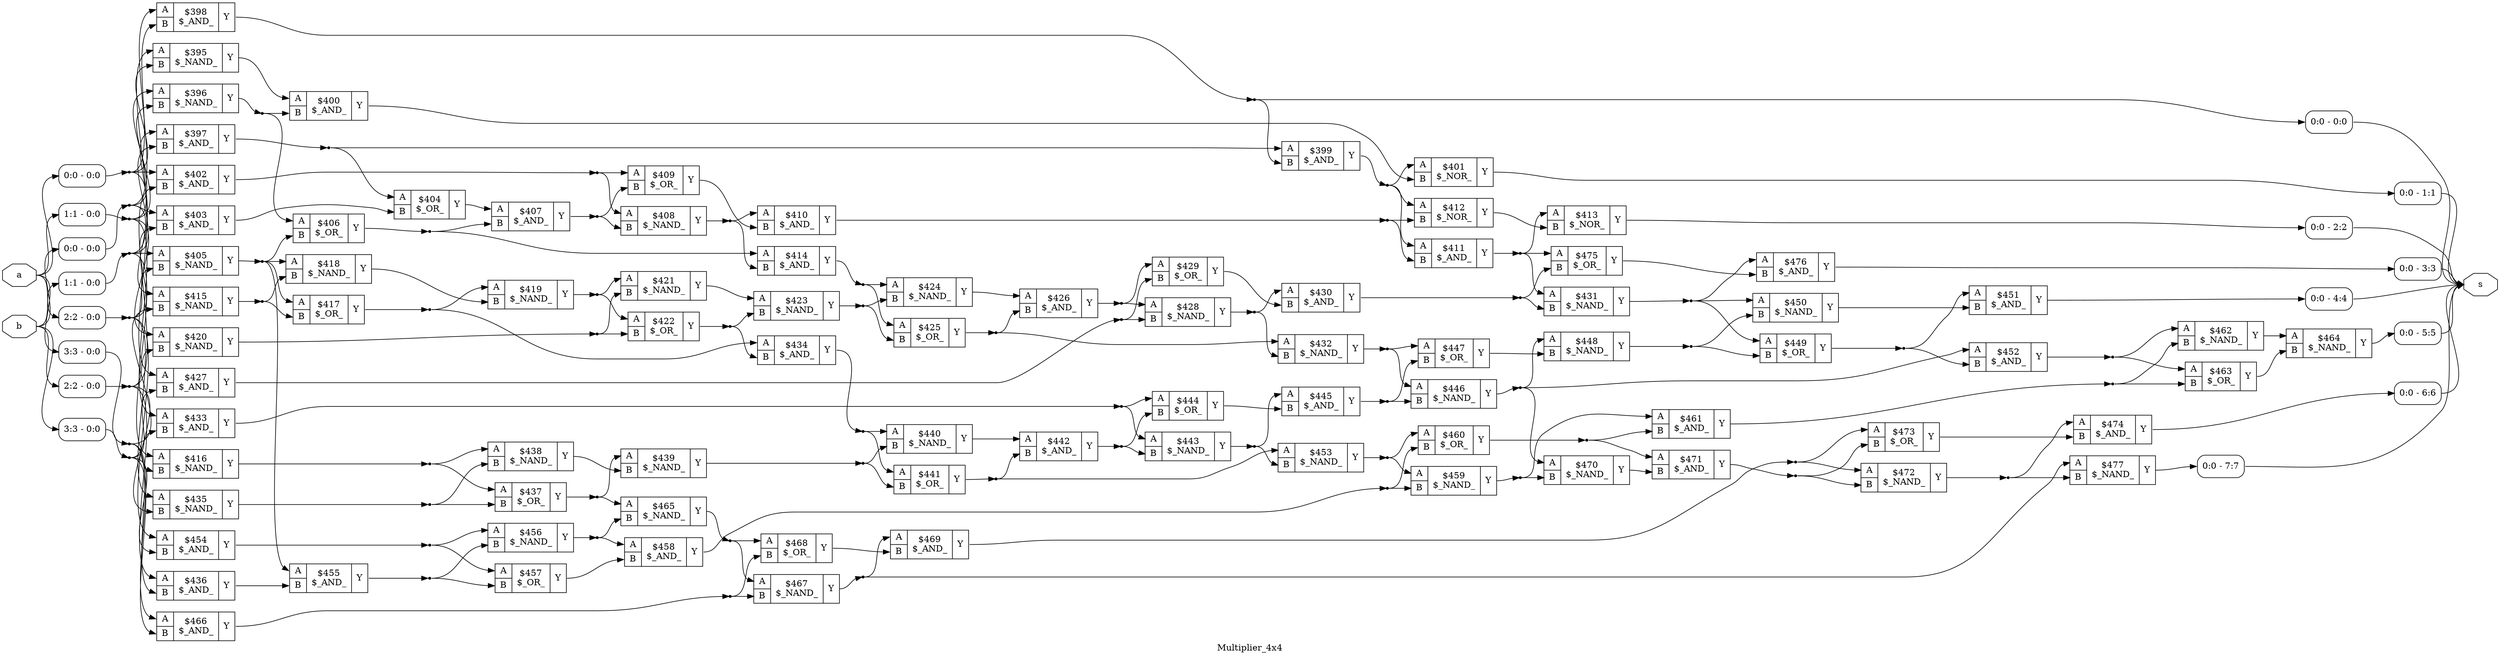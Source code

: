 digraph "Multiplier_4x4" {
label="Multiplier_4x4";
rankdir="LR";
remincross=true;
n152 [ shape=octagon, label="a", color="black", fontcolor="black"];
n153 [ shape=octagon, label="b", color="black", fontcolor="black"];
n154 [ shape=octagon, label="s", color="black", fontcolor="black"];
c158 [ shape=record, label="{{<p155> A|<p156> B}|$395\n$_NAND_|{<p157> Y}}",  ];
c159 [ shape=record, label="{{<p155> A|<p156> B}|$396\n$_NAND_|{<p157> Y}}",  ];
c160 [ shape=record, label="{{<p155> A|<p156> B}|$397\n$_AND_|{<p157> Y}}",  ];
c161 [ shape=record, label="{{<p155> A|<p156> B}|$398\n$_AND_|{<p157> Y}}",  ];
c162 [ shape=record, label="{{<p155> A|<p156> B}|$399\n$_AND_|{<p157> Y}}",  ];
c163 [ shape=record, label="{{<p155> A|<p156> B}|$400\n$_AND_|{<p157> Y}}",  ];
c164 [ shape=record, label="{{<p155> A|<p156> B}|$401\n$_NOR_|{<p157> Y}}",  ];
c165 [ shape=record, label="{{<p155> A|<p156> B}|$402\n$_AND_|{<p157> Y}}",  ];
c166 [ shape=record, label="{{<p155> A|<p156> B}|$403\n$_AND_|{<p157> Y}}",  ];
c167 [ shape=record, label="{{<p155> A|<p156> B}|$404\n$_OR_|{<p157> Y}}",  ];
c168 [ shape=record, label="{{<p155> A|<p156> B}|$405\n$_NAND_|{<p157> Y}}",  ];
c169 [ shape=record, label="{{<p155> A|<p156> B}|$406\n$_OR_|{<p157> Y}}",  ];
c170 [ shape=record, label="{{<p155> A|<p156> B}|$407\n$_AND_|{<p157> Y}}",  ];
c171 [ shape=record, label="{{<p155> A|<p156> B}|$408\n$_NAND_|{<p157> Y}}",  ];
c172 [ shape=record, label="{{<p155> A|<p156> B}|$409\n$_OR_|{<p157> Y}}",  ];
c173 [ shape=record, label="{{<p155> A|<p156> B}|$410\n$_AND_|{<p157> Y}}",  ];
c174 [ shape=record, label="{{<p155> A|<p156> B}|$411\n$_AND_|{<p157> Y}}",  ];
c175 [ shape=record, label="{{<p155> A|<p156> B}|$412\n$_NOR_|{<p157> Y}}",  ];
c176 [ shape=record, label="{{<p155> A|<p156> B}|$413\n$_NOR_|{<p157> Y}}",  ];
c177 [ shape=record, label="{{<p155> A|<p156> B}|$414\n$_AND_|{<p157> Y}}",  ];
c178 [ shape=record, label="{{<p155> A|<p156> B}|$415\n$_NAND_|{<p157> Y}}",  ];
c179 [ shape=record, label="{{<p155> A|<p156> B}|$416\n$_NAND_|{<p157> Y}}",  ];
c180 [ shape=record, label="{{<p155> A|<p156> B}|$417\n$_OR_|{<p157> Y}}",  ];
c181 [ shape=record, label="{{<p155> A|<p156> B}|$418\n$_NAND_|{<p157> Y}}",  ];
c182 [ shape=record, label="{{<p155> A|<p156> B}|$419\n$_NAND_|{<p157> Y}}",  ];
c183 [ shape=record, label="{{<p155> A|<p156> B}|$420\n$_NAND_|{<p157> Y}}",  ];
c184 [ shape=record, label="{{<p155> A|<p156> B}|$421\n$_NAND_|{<p157> Y}}",  ];
c185 [ shape=record, label="{{<p155> A|<p156> B}|$422\n$_OR_|{<p157> Y}}",  ];
c186 [ shape=record, label="{{<p155> A|<p156> B}|$423\n$_NAND_|{<p157> Y}}",  ];
c187 [ shape=record, label="{{<p155> A|<p156> B}|$424\n$_NAND_|{<p157> Y}}",  ];
c188 [ shape=record, label="{{<p155> A|<p156> B}|$425\n$_OR_|{<p157> Y}}",  ];
c189 [ shape=record, label="{{<p155> A|<p156> B}|$426\n$_AND_|{<p157> Y}}",  ];
c190 [ shape=record, label="{{<p155> A|<p156> B}|$427\n$_AND_|{<p157> Y}}",  ];
c191 [ shape=record, label="{{<p155> A|<p156> B}|$428\n$_NAND_|{<p157> Y}}",  ];
c192 [ shape=record, label="{{<p155> A|<p156> B}|$429\n$_OR_|{<p157> Y}}",  ];
c193 [ shape=record, label="{{<p155> A|<p156> B}|$430\n$_AND_|{<p157> Y}}",  ];
c194 [ shape=record, label="{{<p155> A|<p156> B}|$431\n$_NAND_|{<p157> Y}}",  ];
c195 [ shape=record, label="{{<p155> A|<p156> B}|$432\n$_NAND_|{<p157> Y}}",  ];
c196 [ shape=record, label="{{<p155> A|<p156> B}|$433\n$_AND_|{<p157> Y}}",  ];
c197 [ shape=record, label="{{<p155> A|<p156> B}|$434\n$_AND_|{<p157> Y}}",  ];
c198 [ shape=record, label="{{<p155> A|<p156> B}|$435\n$_NAND_|{<p157> Y}}",  ];
c199 [ shape=record, label="{{<p155> A|<p156> B}|$436\n$_AND_|{<p157> Y}}",  ];
c200 [ shape=record, label="{{<p155> A|<p156> B}|$437\n$_OR_|{<p157> Y}}",  ];
c201 [ shape=record, label="{{<p155> A|<p156> B}|$438\n$_NAND_|{<p157> Y}}",  ];
c202 [ shape=record, label="{{<p155> A|<p156> B}|$439\n$_NAND_|{<p157> Y}}",  ];
c203 [ shape=record, label="{{<p155> A|<p156> B}|$440\n$_NAND_|{<p157> Y}}",  ];
c204 [ shape=record, label="{{<p155> A|<p156> B}|$441\n$_OR_|{<p157> Y}}",  ];
c205 [ shape=record, label="{{<p155> A|<p156> B}|$442\n$_AND_|{<p157> Y}}",  ];
c206 [ shape=record, label="{{<p155> A|<p156> B}|$443\n$_NAND_|{<p157> Y}}",  ];
c207 [ shape=record, label="{{<p155> A|<p156> B}|$444\n$_OR_|{<p157> Y}}",  ];
c208 [ shape=record, label="{{<p155> A|<p156> B}|$445\n$_AND_|{<p157> Y}}",  ];
c209 [ shape=record, label="{{<p155> A|<p156> B}|$446\n$_NAND_|{<p157> Y}}",  ];
c210 [ shape=record, label="{{<p155> A|<p156> B}|$447\n$_OR_|{<p157> Y}}",  ];
c211 [ shape=record, label="{{<p155> A|<p156> B}|$448\n$_NAND_|{<p157> Y}}",  ];
c212 [ shape=record, label="{{<p155> A|<p156> B}|$449\n$_OR_|{<p157> Y}}",  ];
c213 [ shape=record, label="{{<p155> A|<p156> B}|$450\n$_NAND_|{<p157> Y}}",  ];
c214 [ shape=record, label="{{<p155> A|<p156> B}|$451\n$_AND_|{<p157> Y}}",  ];
c215 [ shape=record, label="{{<p155> A|<p156> B}|$452\n$_AND_|{<p157> Y}}",  ];
c216 [ shape=record, label="{{<p155> A|<p156> B}|$453\n$_NAND_|{<p157> Y}}",  ];
c217 [ shape=record, label="{{<p155> A|<p156> B}|$454\n$_AND_|{<p157> Y}}",  ];
c218 [ shape=record, label="{{<p155> A|<p156> B}|$455\n$_AND_|{<p157> Y}}",  ];
c219 [ shape=record, label="{{<p155> A|<p156> B}|$456\n$_NAND_|{<p157> Y}}",  ];
c220 [ shape=record, label="{{<p155> A|<p156> B}|$457\n$_OR_|{<p157> Y}}",  ];
c221 [ shape=record, label="{{<p155> A|<p156> B}|$458\n$_AND_|{<p157> Y}}",  ];
c222 [ shape=record, label="{{<p155> A|<p156> B}|$459\n$_NAND_|{<p157> Y}}",  ];
c223 [ shape=record, label="{{<p155> A|<p156> B}|$460\n$_OR_|{<p157> Y}}",  ];
c224 [ shape=record, label="{{<p155> A|<p156> B}|$461\n$_AND_|{<p157> Y}}",  ];
c225 [ shape=record, label="{{<p155> A|<p156> B}|$462\n$_NAND_|{<p157> Y}}",  ];
c226 [ shape=record, label="{{<p155> A|<p156> B}|$463\n$_OR_|{<p157> Y}}",  ];
c227 [ shape=record, label="{{<p155> A|<p156> B}|$464\n$_NAND_|{<p157> Y}}",  ];
c228 [ shape=record, label="{{<p155> A|<p156> B}|$465\n$_NAND_|{<p157> Y}}",  ];
c229 [ shape=record, label="{{<p155> A|<p156> B}|$466\n$_AND_|{<p157> Y}}",  ];
c230 [ shape=record, label="{{<p155> A|<p156> B}|$467\n$_NAND_|{<p157> Y}}",  ];
c231 [ shape=record, label="{{<p155> A|<p156> B}|$468\n$_OR_|{<p157> Y}}",  ];
c232 [ shape=record, label="{{<p155> A|<p156> B}|$469\n$_AND_|{<p157> Y}}",  ];
c233 [ shape=record, label="{{<p155> A|<p156> B}|$470\n$_NAND_|{<p157> Y}}",  ];
c234 [ shape=record, label="{{<p155> A|<p156> B}|$471\n$_AND_|{<p157> Y}}",  ];
c235 [ shape=record, label="{{<p155> A|<p156> B}|$472\n$_NAND_|{<p157> Y}}",  ];
c236 [ shape=record, label="{{<p155> A|<p156> B}|$473\n$_OR_|{<p157> Y}}",  ];
c237 [ shape=record, label="{{<p155> A|<p156> B}|$474\n$_AND_|{<p157> Y}}",  ];
c238 [ shape=record, label="{{<p155> A|<p156> B}|$475\n$_OR_|{<p157> Y}}",  ];
c239 [ shape=record, label="{{<p155> A|<p156> B}|$476\n$_AND_|{<p157> Y}}",  ];
c240 [ shape=record, label="{{<p155> A|<p156> B}|$477\n$_NAND_|{<p157> Y}}",  ];
x0 [ shape=record, style=rounded, label="<s0> 1:1 - 0:0 ", color="black", fontcolor="black" ];
x1 [ shape=record, style=rounded, label="<s0> 0:0 - 0:0 ", color="black", fontcolor="black" ];
x2 [ shape=record, style=rounded, label="<s0> 1:1 - 0:0 ", color="black", fontcolor="black" ];
x3 [ shape=record, style=rounded, label="<s0> 0:0 - 0:0 ", color="black", fontcolor="black" ];
x4 [ shape=record, style=rounded, label="<s0> 0:0 - 1:1 ", color="black", fontcolor="black" ];
x5 [ shape=record, style=rounded, label="<s0> 2:2 - 0:0 ", color="black", fontcolor="black" ];
x6 [ shape=record, style=rounded, label="<s0> 2:2 - 0:0 ", color="black", fontcolor="black" ];
x7 [ shape=record, style=rounded, label="<s0> 0:0 - 2:2 ", color="black", fontcolor="black" ];
x8 [ shape=record, style=rounded, label="<s0> 3:3 - 0:0 ", color="black", fontcolor="black" ];
x9 [ shape=record, style=rounded, label="<s0> 3:3 - 0:0 ", color="black", fontcolor="black" ];
x10 [ shape=record, style=rounded, label="<s0> 0:0 - 4:4 ", color="black", fontcolor="black" ];
x11 [ shape=record, style=rounded, label="<s0> 0:0 - 5:5 ", color="black", fontcolor="black" ];
x12 [ shape=record, style=rounded, label="<s0> 0:0 - 6:6 ", color="black", fontcolor="black" ];
x13 [ shape=record, style=rounded, label="<s0> 0:0 - 3:3 ", color="black", fontcolor="black" ];
x14 [ shape=record, style=rounded, label="<s0> 0:0 - 7:7 ", color="black", fontcolor="black" ];
x15 [ shape=record, style=rounded, label="<s0> 0:0 - 0:0 ", color="black", fontcolor="black" ];
c192:p157:e -> c193:p156:w [color="black", fontcolor="black", label=""];
n101 [ shape=point ];
c193:p157:e -> n101:w [color="black", fontcolor="black", label=""];
n101:e -> c194:p156:w [color="black", fontcolor="black", label=""];
n101:e -> c238:p156:w [color="black", fontcolor="black", label=""];
n102 [ shape=point ];
c194:p157:e -> n102:w [color="black", fontcolor="black", label=""];
n102:e -> c212:p155:w [color="black", fontcolor="black", label=""];
n102:e -> c213:p155:w [color="black", fontcolor="black", label=""];
n102:e -> c239:p155:w [color="black", fontcolor="black", label=""];
n103 [ shape=point ];
c195:p157:e -> n103:w [color="black", fontcolor="black", label=""];
n103:e -> c209:p155:w [color="black", fontcolor="black", label=""];
n103:e -> c210:p155:w [color="black", fontcolor="black", label=""];
n104 [ shape=point ];
c196:p157:e -> n104:w [color="black", fontcolor="black", label=""];
n104:e -> c206:p155:w [color="black", fontcolor="black", label=""];
n104:e -> c207:p155:w [color="black", fontcolor="black", label=""];
n105 [ shape=point ];
c197:p157:e -> n105:w [color="black", fontcolor="black", label=""];
n105:e -> c203:p155:w [color="black", fontcolor="black", label=""];
n105:e -> c204:p155:w [color="black", fontcolor="black", label=""];
n106 [ shape=point ];
c198:p157:e -> n106:w [color="black", fontcolor="black", label=""];
n106:e -> c200:p156:w [color="black", fontcolor="black", label=""];
n106:e -> c201:p156:w [color="black", fontcolor="black", label=""];
c199:p157:e -> c218:p156:w [color="black", fontcolor="black", label=""];
n108 [ shape=point ];
c200:p157:e -> n108:w [color="black", fontcolor="black", label=""];
n108:e -> c202:p155:w [color="black", fontcolor="black", label=""];
n108:e -> c228:p155:w [color="black", fontcolor="black", label=""];
c201:p157:e -> c202:p156:w [color="black", fontcolor="black", label=""];
n110 [ shape=point ];
c202:p157:e -> n110:w [color="black", fontcolor="black", label=""];
n110:e -> c203:p156:w [color="black", fontcolor="black", label=""];
n110:e -> c204:p156:w [color="black", fontcolor="black", label=""];
c203:p157:e -> c205:p155:w [color="black", fontcolor="black", label=""];
n112 [ shape=point ];
c204:p157:e -> n112:w [color="black", fontcolor="black", label=""];
n112:e -> c205:p156:w [color="black", fontcolor="black", label=""];
n112:e -> c216:p155:w [color="black", fontcolor="black", label=""];
n113 [ shape=point ];
c205:p157:e -> n113:w [color="black", fontcolor="black", label=""];
n113:e -> c206:p156:w [color="black", fontcolor="black", label=""];
n113:e -> c207:p156:w [color="black", fontcolor="black", label=""];
n114 [ shape=point ];
c206:p157:e -> n114:w [color="black", fontcolor="black", label=""];
n114:e -> c208:p155:w [color="black", fontcolor="black", label=""];
n114:e -> c216:p156:w [color="black", fontcolor="black", label=""];
c207:p157:e -> c208:p156:w [color="black", fontcolor="black", label=""];
n116 [ shape=point ];
c208:p157:e -> n116:w [color="black", fontcolor="black", label=""];
n116:e -> c209:p156:w [color="black", fontcolor="black", label=""];
n116:e -> c210:p156:w [color="black", fontcolor="black", label=""];
n117 [ shape=point ];
c209:p157:e -> n117:w [color="black", fontcolor="black", label=""];
n117:e -> c211:p155:w [color="black", fontcolor="black", label=""];
n117:e -> c215:p155:w [color="black", fontcolor="black", label=""];
n117:e -> c233:p155:w [color="black", fontcolor="black", label=""];
c210:p157:e -> c211:p156:w [color="black", fontcolor="black", label=""];
n119 [ shape=point ];
c211:p157:e -> n119:w [color="black", fontcolor="black", label=""];
n119:e -> c212:p156:w [color="black", fontcolor="black", label=""];
n119:e -> c213:p156:w [color="black", fontcolor="black", label=""];
n120 [ shape=point ];
c212:p157:e -> n120:w [color="black", fontcolor="black", label=""];
n120:e -> c214:p155:w [color="black", fontcolor="black", label=""];
n120:e -> c215:p156:w [color="black", fontcolor="black", label=""];
c213:p157:e -> c214:p156:w [color="black", fontcolor="black", label=""];
n122 [ shape=point ];
c215:p157:e -> n122:w [color="black", fontcolor="black", label=""];
n122:e -> c225:p155:w [color="black", fontcolor="black", label=""];
n122:e -> c226:p155:w [color="black", fontcolor="black", label=""];
n123 [ shape=point ];
c216:p157:e -> n123:w [color="black", fontcolor="black", label=""];
n123:e -> c222:p155:w [color="black", fontcolor="black", label=""];
n123:e -> c223:p155:w [color="black", fontcolor="black", label=""];
n124 [ shape=point ];
c217:p157:e -> n124:w [color="black", fontcolor="black", label=""];
n124:e -> c219:p155:w [color="black", fontcolor="black", label=""];
n124:e -> c220:p155:w [color="black", fontcolor="black", label=""];
n125 [ shape=point ];
c218:p157:e -> n125:w [color="black", fontcolor="black", label=""];
n125:e -> c219:p156:w [color="black", fontcolor="black", label=""];
n125:e -> c220:p156:w [color="black", fontcolor="black", label=""];
n126 [ shape=point ];
c219:p157:e -> n126:w [color="black", fontcolor="black", label=""];
n126:e -> c221:p155:w [color="black", fontcolor="black", label=""];
n126:e -> c228:p156:w [color="black", fontcolor="black", label=""];
c220:p157:e -> c221:p156:w [color="black", fontcolor="black", label=""];
n128 [ shape=point ];
c221:p157:e -> n128:w [color="black", fontcolor="black", label=""];
n128:e -> c222:p156:w [color="black", fontcolor="black", label=""];
n128:e -> c223:p156:w [color="black", fontcolor="black", label=""];
n129 [ shape=point ];
c222:p157:e -> n129:w [color="black", fontcolor="black", label=""];
n129:e -> c224:p155:w [color="black", fontcolor="black", label=""];
n129:e -> c233:p156:w [color="black", fontcolor="black", label=""];
n130 [ shape=point ];
c223:p157:e -> n130:w [color="black", fontcolor="black", label=""];
n130:e -> c224:p156:w [color="black", fontcolor="black", label=""];
n130:e -> c234:p155:w [color="black", fontcolor="black", label=""];
n131 [ shape=point ];
c224:p157:e -> n131:w [color="black", fontcolor="black", label=""];
n131:e -> c225:p156:w [color="black", fontcolor="black", label=""];
n131:e -> c226:p156:w [color="black", fontcolor="black", label=""];
c225:p157:e -> c227:p155:w [color="black", fontcolor="black", label=""];
c226:p157:e -> c227:p156:w [color="black", fontcolor="black", label=""];
n134 [ shape=point ];
c228:p157:e -> n134:w [color="black", fontcolor="black", label=""];
n134:e -> c230:p155:w [color="black", fontcolor="black", label=""];
n134:e -> c231:p155:w [color="black", fontcolor="black", label=""];
n135 [ shape=point ];
c229:p157:e -> n135:w [color="black", fontcolor="black", label=""];
n135:e -> c230:p156:w [color="black", fontcolor="black", label=""];
n135:e -> c231:p156:w [color="black", fontcolor="black", label=""];
n136 [ shape=point ];
c230:p157:e -> n136:w [color="black", fontcolor="black", label=""];
n136:e -> c232:p155:w [color="black", fontcolor="black", label=""];
n136:e -> c240:p155:w [color="black", fontcolor="black", label=""];
c231:p157:e -> c232:p156:w [color="black", fontcolor="black", label=""];
n138 [ shape=point ];
c232:p157:e -> n138:w [color="black", fontcolor="black", label=""];
n138:e -> c235:p155:w [color="black", fontcolor="black", label=""];
n138:e -> c236:p155:w [color="black", fontcolor="black", label=""];
c233:p157:e -> c234:p156:w [color="black", fontcolor="black", label=""];
n140 [ shape=point ];
c234:p157:e -> n140:w [color="black", fontcolor="black", label=""];
n140:e -> c235:p156:w [color="black", fontcolor="black", label=""];
n140:e -> c236:p156:w [color="black", fontcolor="black", label=""];
n141 [ shape=point ];
c235:p157:e -> n141:w [color="black", fontcolor="black", label=""];
n141:e -> c237:p155:w [color="black", fontcolor="black", label=""];
n141:e -> c240:p156:w [color="black", fontcolor="black", label=""];
c236:p157:e -> c237:p156:w [color="black", fontcolor="black", label=""];
c238:p157:e -> c239:p156:w [color="black", fontcolor="black", label=""];
n144 [ shape=point ];
c161:p157:e -> n144:w [color="black", fontcolor="black", label=""];
n144:e -> c162:p156:w [color="black", fontcolor="black", label=""];
n144:e -> x15:w [color="black", fontcolor="black", label=""];
c164:p157:e -> x4:w [color="black", fontcolor="black", label=""];
c176:p157:e -> x7:w [color="black", fontcolor="black", label=""];
c239:p157:e -> x13:w [color="black", fontcolor="black", label=""];
c214:p157:e -> x10:w [color="black", fontcolor="black", label=""];
c227:p157:e -> x11:w [color="black", fontcolor="black", label=""];
c237:p157:e -> x12:w [color="black", fontcolor="black", label=""];
c240:p157:e -> x14:w [color="black", fontcolor="black", label=""];
n152:e -> x0:s0:w [color="black", fontcolor="black", label=""];
n152:e -> x3:s0:w [color="black", fontcolor="black", label=""];
n152:e -> x5:s0:w [color="black", fontcolor="black", label=""];
n152:e -> x8:s0:w [color="black", fontcolor="black", label=""];
n153:e -> x1:s0:w [color="black", fontcolor="black", label=""];
n153:e -> x2:s0:w [color="black", fontcolor="black", label=""];
n153:e -> x6:s0:w [color="black", fontcolor="black", label=""];
n153:e -> x9:s0:w [color="black", fontcolor="black", label=""];
x10:s0:e -> n154:w [color="black", fontcolor="black", label=""];
x11:s0:e -> n154:w [color="black", fontcolor="black", label=""];
x12:s0:e -> n154:w [color="black", fontcolor="black", label=""];
x13:s0:e -> n154:w [color="black", fontcolor="black", label=""];
x14:s0:e -> n154:w [color="black", fontcolor="black", label=""];
x15:s0:e -> n154:w [color="black", fontcolor="black", label=""];
x4:s0:e -> n154:w [color="black", fontcolor="black", label=""];
x7:s0:e -> n154:w [color="black", fontcolor="black", label=""];
n61 [ shape=point ];
x3:e -> n61:w [color="black", fontcolor="black", label=""];
n61:e -> c158:p156:w [color="black", fontcolor="black", label=""];
n61:e -> c161:p156:w [color="black", fontcolor="black", label=""];
n61:e -> c165:p155:w [color="black", fontcolor="black", label=""];
n61:e -> c190:p155:w [color="black", fontcolor="black", label=""];
n62 [ shape=point ];
x0:e -> n62:w [color="black", fontcolor="black", label=""];
n62:e -> c159:p155:w [color="black", fontcolor="black", label=""];
n62:e -> c160:p155:w [color="black", fontcolor="black", label=""];
n62:e -> c183:p155:w [color="black", fontcolor="black", label=""];
n62:e -> c196:p155:w [color="black", fontcolor="black", label=""];
n63 [ shape=point ];
x5:e -> n63:w [color="black", fontcolor="black", label=""];
n63:e -> c166:p156:w [color="black", fontcolor="black", label=""];
n63:e -> c168:p156:w [color="black", fontcolor="black", label=""];
n63:e -> c198:p155:w [color="black", fontcolor="black", label=""];
n63:e -> c217:p155:w [color="black", fontcolor="black", label=""];
n64 [ shape=point ];
x8:e -> n64:w [color="black", fontcolor="black", label=""];
n64:e -> c178:p156:w [color="black", fontcolor="black", label=""];
n64:e -> c179:p156:w [color="black", fontcolor="black", label=""];
n64:e -> c199:p156:w [color="black", fontcolor="black", label=""];
n64:e -> c229:p155:w [color="black", fontcolor="black", label=""];
n65 [ shape=point ];
x1:e -> n65:w [color="black", fontcolor="black", label=""];
n65:e -> c159:p156:w [color="black", fontcolor="black", label=""];
n65:e -> c161:p155:w [color="black", fontcolor="black", label=""];
n65:e -> c166:p155:w [color="black", fontcolor="black", label=""];
n65:e -> c178:p155:w [color="black", fontcolor="black", label=""];
n66 [ shape=point ];
x2:e -> n66:w [color="black", fontcolor="black", label=""];
n66:e -> c158:p155:w [color="black", fontcolor="black", label=""];
n66:e -> c160:p156:w [color="black", fontcolor="black", label=""];
n66:e -> c168:p155:w [color="black", fontcolor="black", label=""];
n66:e -> c179:p155:w [color="black", fontcolor="black", label=""];
n67 [ shape=point ];
x6:e -> n67:w [color="black", fontcolor="black", label=""];
n67:e -> c165:p156:w [color="black", fontcolor="black", label=""];
n67:e -> c183:p156:w [color="black", fontcolor="black", label=""];
n67:e -> c198:p156:w [color="black", fontcolor="black", label=""];
n67:e -> c199:p155:w [color="black", fontcolor="black", label=""];
n68 [ shape=point ];
x9:e -> n68:w [color="black", fontcolor="black", label=""];
n68:e -> c190:p156:w [color="black", fontcolor="black", label=""];
n68:e -> c196:p156:w [color="black", fontcolor="black", label=""];
n68:e -> c217:p156:w [color="black", fontcolor="black", label=""];
n68:e -> c229:p156:w [color="black", fontcolor="black", label=""];
c158:p157:e -> c163:p155:w [color="black", fontcolor="black", label=""];
n70 [ shape=point ];
c159:p157:e -> n70:w [color="black", fontcolor="black", label=""];
n70:e -> c163:p156:w [color="black", fontcolor="black", label=""];
n70:e -> c169:p155:w [color="black", fontcolor="black", label=""];
n71 [ shape=point ];
c160:p157:e -> n71:w [color="black", fontcolor="black", label=""];
n71:e -> c162:p155:w [color="black", fontcolor="black", label=""];
n71:e -> c167:p155:w [color="black", fontcolor="black", label=""];
n72 [ shape=point ];
c162:p157:e -> n72:w [color="black", fontcolor="black", label=""];
n72:e -> c164:p155:w [color="black", fontcolor="black", label=""];
n72:e -> c174:p155:w [color="black", fontcolor="black", label=""];
n72:e -> c175:p155:w [color="black", fontcolor="black", label=""];
c163:p157:e -> c164:p156:w [color="black", fontcolor="black", label=""];
n74 [ shape=point ];
c165:p157:e -> n74:w [color="black", fontcolor="black", label=""];
n74:e -> c171:p155:w [color="black", fontcolor="black", label=""];
n74:e -> c172:p155:w [color="black", fontcolor="black", label=""];
c166:p157:e -> c167:p156:w [color="black", fontcolor="black", label=""];
c167:p157:e -> c170:p155:w [color="black", fontcolor="black", label=""];
n77 [ shape=point ];
c168:p157:e -> n77:w [color="black", fontcolor="black", label=""];
n77:e -> c169:p156:w [color="black", fontcolor="black", label=""];
n77:e -> c180:p155:w [color="black", fontcolor="black", label=""];
n77:e -> c181:p155:w [color="black", fontcolor="black", label=""];
n77:e -> c218:p155:w [color="black", fontcolor="black", label=""];
n78 [ shape=point ];
c169:p157:e -> n78:w [color="black", fontcolor="black", label=""];
n78:e -> c170:p156:w [color="black", fontcolor="black", label=""];
n78:e -> c177:p155:w [color="black", fontcolor="black", label=""];
n79 [ shape=point ];
c170:p157:e -> n79:w [color="black", fontcolor="black", label=""];
n79:e -> c171:p156:w [color="black", fontcolor="black", label=""];
n79:e -> c172:p156:w [color="black", fontcolor="black", label=""];
n80 [ shape=point ];
c171:p157:e -> n80:w [color="black", fontcolor="black", label=""];
n80:e -> c173:p155:w [color="black", fontcolor="black", label=""];
n80:e -> c177:p156:w [color="black", fontcolor="black", label=""];
c172:p157:e -> c173:p156:w [color="black", fontcolor="black", label=""];
n82 [ shape=point ];
c173:p157:e -> n82:w [color="black", fontcolor="black", label=""];
n82:e -> c174:p156:w [color="black", fontcolor="black", label=""];
n82:e -> c175:p156:w [color="black", fontcolor="black", label=""];
n83 [ shape=point ];
c174:p157:e -> n83:w [color="black", fontcolor="black", label=""];
n83:e -> c176:p155:w [color="black", fontcolor="black", label=""];
n83:e -> c194:p155:w [color="black", fontcolor="black", label=""];
n83:e -> c238:p155:w [color="black", fontcolor="black", label=""];
c175:p157:e -> c176:p156:w [color="black", fontcolor="black", label=""];
n85 [ shape=point ];
c177:p157:e -> n85:w [color="black", fontcolor="black", label=""];
n85:e -> c187:p155:w [color="black", fontcolor="black", label=""];
n85:e -> c188:p155:w [color="black", fontcolor="black", label=""];
n86 [ shape=point ];
c178:p157:e -> n86:w [color="black", fontcolor="black", label=""];
n86:e -> c180:p156:w [color="black", fontcolor="black", label=""];
n86:e -> c181:p156:w [color="black", fontcolor="black", label=""];
n87 [ shape=point ];
c179:p157:e -> n87:w [color="black", fontcolor="black", label=""];
n87:e -> c200:p155:w [color="black", fontcolor="black", label=""];
n87:e -> c201:p155:w [color="black", fontcolor="black", label=""];
n88 [ shape=point ];
c180:p157:e -> n88:w [color="black", fontcolor="black", label=""];
n88:e -> c182:p155:w [color="black", fontcolor="black", label=""];
n88:e -> c197:p155:w [color="black", fontcolor="black", label=""];
c181:p157:e -> c182:p156:w [color="black", fontcolor="black", label=""];
n90 [ shape=point ];
c182:p157:e -> n90:w [color="black", fontcolor="black", label=""];
n90:e -> c184:p155:w [color="black", fontcolor="black", label=""];
n90:e -> c185:p155:w [color="black", fontcolor="black", label=""];
n91 [ shape=point ];
c183:p157:e -> n91:w [color="black", fontcolor="black", label=""];
n91:e -> c184:p156:w [color="black", fontcolor="black", label=""];
n91:e -> c185:p156:w [color="black", fontcolor="black", label=""];
c184:p157:e -> c186:p155:w [color="black", fontcolor="black", label=""];
n93 [ shape=point ];
c185:p157:e -> n93:w [color="black", fontcolor="black", label=""];
n93:e -> c186:p156:w [color="black", fontcolor="black", label=""];
n93:e -> c197:p156:w [color="black", fontcolor="black", label=""];
n94 [ shape=point ];
c186:p157:e -> n94:w [color="black", fontcolor="black", label=""];
n94:e -> c187:p156:w [color="black", fontcolor="black", label=""];
n94:e -> c188:p156:w [color="black", fontcolor="black", label=""];
c187:p157:e -> c189:p155:w [color="black", fontcolor="black", label=""];
n96 [ shape=point ];
c188:p157:e -> n96:w [color="black", fontcolor="black", label=""];
n96:e -> c189:p156:w [color="black", fontcolor="black", label=""];
n96:e -> c195:p155:w [color="black", fontcolor="black", label=""];
n97 [ shape=point ];
c189:p157:e -> n97:w [color="black", fontcolor="black", label=""];
n97:e -> c191:p155:w [color="black", fontcolor="black", label=""];
n97:e -> c192:p155:w [color="black", fontcolor="black", label=""];
n98 [ shape=point ];
c190:p157:e -> n98:w [color="black", fontcolor="black", label=""];
n98:e -> c191:p156:w [color="black", fontcolor="black", label=""];
n98:e -> c192:p156:w [color="black", fontcolor="black", label=""];
n99 [ shape=point ];
c191:p157:e -> n99:w [color="black", fontcolor="black", label=""];
n99:e -> c193:p155:w [color="black", fontcolor="black", label=""];
n99:e -> c195:p156:w [color="black", fontcolor="black", label=""];
}
